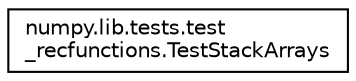 digraph "Graphical Class Hierarchy"
{
 // LATEX_PDF_SIZE
  edge [fontname="Helvetica",fontsize="10",labelfontname="Helvetica",labelfontsize="10"];
  node [fontname="Helvetica",fontsize="10",shape=record];
  rankdir="LR";
  Node0 [label="numpy.lib.tests.test\l_recfunctions.TestStackArrays",height=0.2,width=0.4,color="black", fillcolor="white", style="filled",URL="$classnumpy_1_1lib_1_1tests_1_1test__recfunctions_1_1TestStackArrays.html",tooltip=" "];
}
